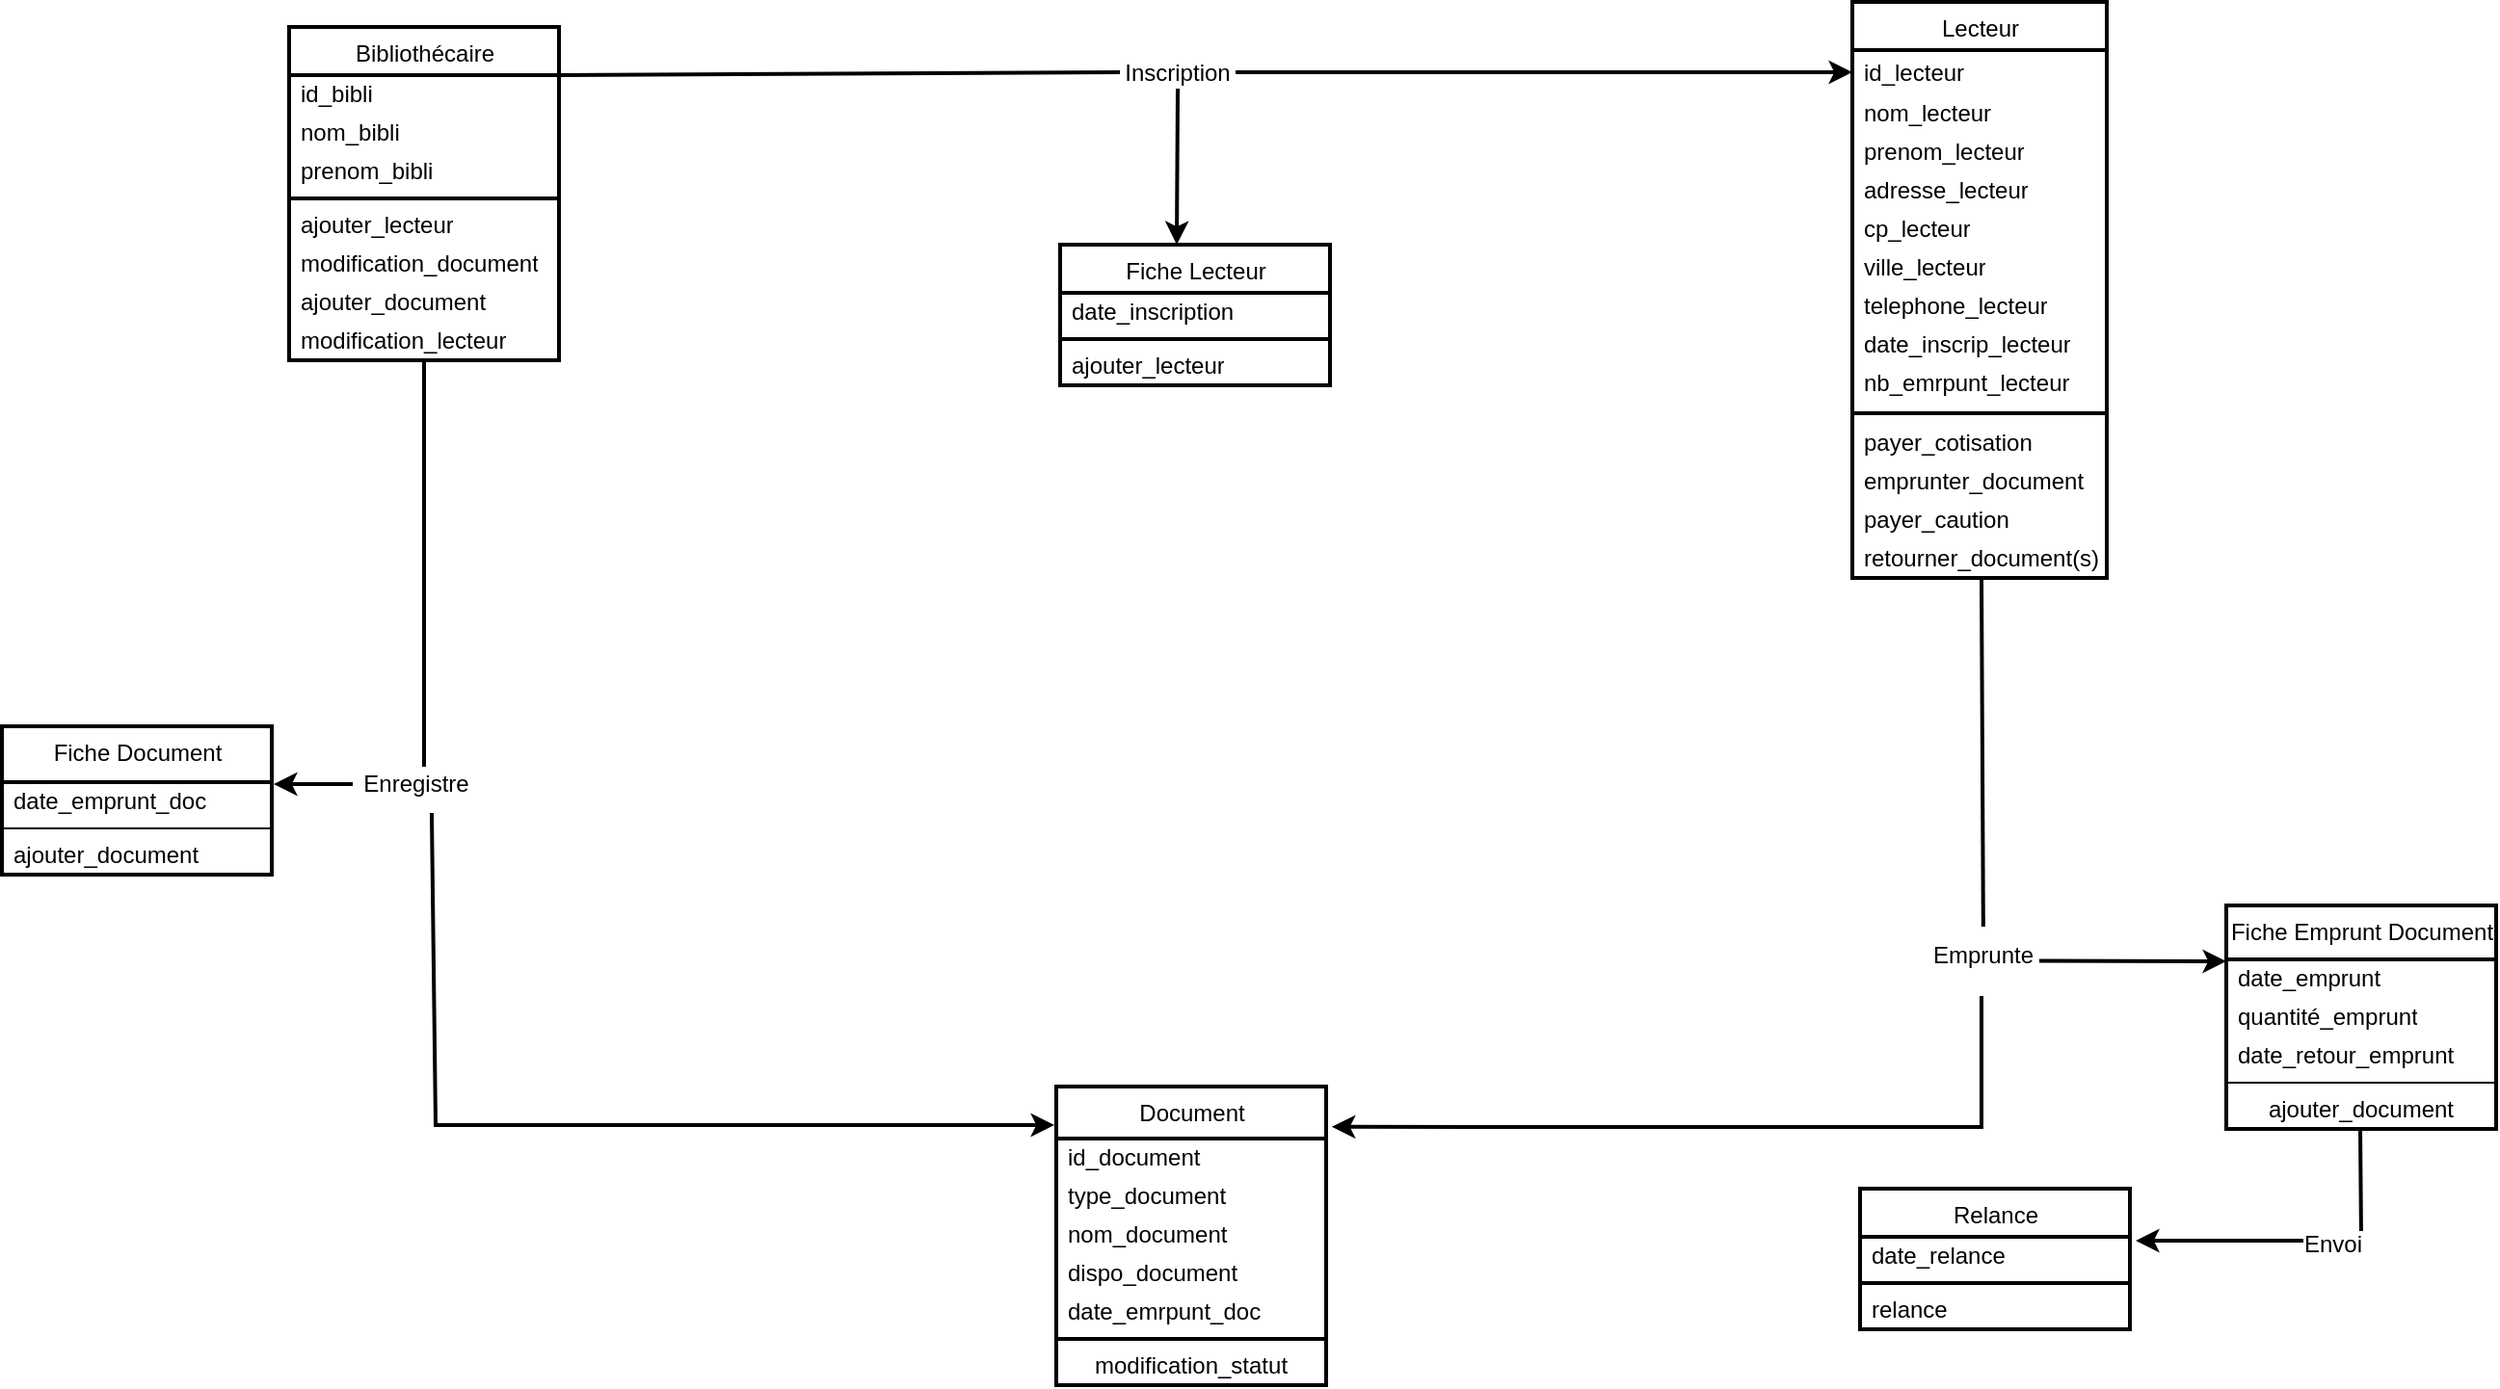 <mxfile version="16.0.2" type="device"><diagram id="MHw6Tzjg7euxAHZ_pd1E" name="Page-1"><mxGraphModel dx="2144" dy="1278" grid="0" gridSize="10" guides="1" tooltips="1" connect="1" arrows="1" fold="1" page="0" pageScale="1" pageWidth="827" pageHeight="1169" math="0" shadow="0"><root><mxCell id="0"/><mxCell id="1" parent="0"/><mxCell id="0GIaUETaIENd1grGVG0T-13" value="Lecteur" style="swimlane;fontStyle=0;align=center;verticalAlign=top;childLayout=stackLayout;horizontal=1;startSize=25;horizontalStack=0;resizeParent=1;resizeParentMax=0;resizeLast=0;collapsible=0;marginBottom=0;html=1;strokeWidth=2;" parent="1" vertex="1"><mxGeometry x="511" y="-56" width="132" height="299" as="geometry"/></mxCell><mxCell id="0GIaUETaIENd1grGVG0T-14" value="id_lecteur" style="text;html=1;strokeColor=none;fillColor=none;align=left;verticalAlign=middle;spacingLeft=4;spacingRight=4;overflow=hidden;rotatable=0;points=[[0,0.5],[1,0.5]];portConstraint=eastwest;strokeWidth=2;" parent="0GIaUETaIENd1grGVG0T-13" vertex="1"><mxGeometry y="25" width="132" height="23" as="geometry"/></mxCell><mxCell id="0GIaUETaIENd1grGVG0T-15" value="nom_lecteur" style="text;html=1;strokeColor=none;fillColor=none;align=left;verticalAlign=middle;spacingLeft=4;spacingRight=4;overflow=hidden;rotatable=0;points=[[0,0.5],[1,0.5]];portConstraint=eastwest;strokeWidth=2;" parent="0GIaUETaIENd1grGVG0T-13" vertex="1"><mxGeometry y="48" width="132" height="20" as="geometry"/></mxCell><mxCell id="0GIaUETaIENd1grGVG0T-16" value="&lt;font color=&quot;#000000&quot;&gt;prenom_lecteur&lt;/font&gt;" style="text;html=1;strokeColor=none;fillColor=none;align=left;verticalAlign=middle;spacingLeft=4;spacingRight=4;overflow=hidden;rotatable=0;points=[[0,0.5],[1,0.5]];portConstraint=eastwest;fontColor=#808080;strokeWidth=2;" parent="0GIaUETaIENd1grGVG0T-13" vertex="1"><mxGeometry y="68" width="132" height="20" as="geometry"/></mxCell><mxCell id="0GIaUETaIENd1grGVG0T-17" value="adresse_lecteur" style="text;html=1;strokeColor=none;fillColor=none;align=left;verticalAlign=middle;spacingLeft=4;spacingRight=4;overflow=hidden;rotatable=0;points=[[0,0.5],[1,0.5]];portConstraint=eastwest;strokeWidth=2;" parent="0GIaUETaIENd1grGVG0T-13" vertex="1"><mxGeometry y="88" width="132" height="20" as="geometry"/></mxCell><mxCell id="0GIaUETaIENd1grGVG0T-22" value="cp_lecteur" style="text;html=1;strokeColor=none;fillColor=none;align=left;verticalAlign=middle;spacingLeft=4;spacingRight=4;overflow=hidden;rotatable=0;points=[[0,0.5],[1,0.5]];portConstraint=eastwest;strokeWidth=2;" parent="0GIaUETaIENd1grGVG0T-13" vertex="1"><mxGeometry y="108" width="132" height="20" as="geometry"/></mxCell><mxCell id="0GIaUETaIENd1grGVG0T-26" value="ville_lecteur" style="text;html=1;strokeColor=none;fillColor=none;align=left;verticalAlign=middle;spacingLeft=4;spacingRight=4;overflow=hidden;rotatable=0;points=[[0,0.5],[1,0.5]];portConstraint=eastwest;strokeWidth=2;" parent="0GIaUETaIENd1grGVG0T-13" vertex="1"><mxGeometry y="128" width="132" height="20" as="geometry"/></mxCell><mxCell id="0GIaUETaIENd1grGVG0T-27" value="telephone_lecteur" style="text;html=1;strokeColor=none;fillColor=none;align=left;verticalAlign=middle;spacingLeft=4;spacingRight=4;overflow=hidden;rotatable=0;points=[[0,0.5],[1,0.5]];portConstraint=eastwest;strokeWidth=2;" parent="0GIaUETaIENd1grGVG0T-13" vertex="1"><mxGeometry y="148" width="132" height="20" as="geometry"/></mxCell><mxCell id="0GIaUETaIENd1grGVG0T-54" value="date_inscrip_lecteur" style="text;html=1;strokeColor=none;fillColor=none;align=left;verticalAlign=middle;spacingLeft=4;spacingRight=4;overflow=hidden;rotatable=0;points=[[0,0.5],[1,0.5]];portConstraint=eastwest;strokeWidth=2;" parent="0GIaUETaIENd1grGVG0T-13" vertex="1"><mxGeometry y="168" width="132" height="20" as="geometry"/></mxCell><mxCell id="0GIaUETaIENd1grGVG0T-56" value="nb_emrpunt_lecteur" style="text;html=1;strokeColor=none;fillColor=none;align=left;verticalAlign=middle;spacingLeft=4;spacingRight=4;overflow=hidden;rotatable=0;points=[[0,0.5],[1,0.5]];portConstraint=eastwest;strokeWidth=2;" parent="0GIaUETaIENd1grGVG0T-13" vertex="1"><mxGeometry y="188" width="132" height="20" as="geometry"/></mxCell><mxCell id="0GIaUETaIENd1grGVG0T-18" value="" style="line;strokeWidth=2;fillColor=none;align=left;verticalAlign=middle;spacingTop=-1;spacingLeft=3;spacingRight=3;rotatable=0;labelPosition=right;points=[];portConstraint=eastwest;" parent="0GIaUETaIENd1grGVG0T-13" vertex="1"><mxGeometry y="208" width="132" height="11" as="geometry"/></mxCell><mxCell id="0GIaUETaIENd1grGVG0T-65" value="payer_cotisation" style="text;html=1;strokeColor=none;fillColor=none;align=left;verticalAlign=middle;spacingLeft=4;spacingRight=4;overflow=hidden;rotatable=0;points=[[0,0.5],[1,0.5]];portConstraint=eastwest;strokeWidth=2;" parent="0GIaUETaIENd1grGVG0T-13" vertex="1"><mxGeometry y="219" width="132" height="20" as="geometry"/></mxCell><mxCell id="0GIaUETaIENd1grGVG0T-67" value="emprunter_document" style="text;html=1;strokeColor=none;fillColor=none;align=left;verticalAlign=middle;spacingLeft=4;spacingRight=4;overflow=hidden;rotatable=0;points=[[0,0.5],[1,0.5]];portConstraint=eastwest;strokeWidth=2;" parent="0GIaUETaIENd1grGVG0T-13" vertex="1"><mxGeometry y="239" width="132" height="20" as="geometry"/></mxCell><mxCell id="0GIaUETaIENd1grGVG0T-68" value="payer_caution" style="text;html=1;strokeColor=none;fillColor=none;align=left;verticalAlign=middle;spacingLeft=4;spacingRight=4;overflow=hidden;rotatable=0;points=[[0,0.5],[1,0.5]];portConstraint=eastwest;strokeWidth=2;" parent="0GIaUETaIENd1grGVG0T-13" vertex="1"><mxGeometry y="259" width="132" height="20" as="geometry"/></mxCell><mxCell id="0GIaUETaIENd1grGVG0T-66" value="retourner_document(s)" style="text;html=1;strokeColor=none;fillColor=none;align=left;verticalAlign=middle;spacingLeft=4;spacingRight=4;overflow=hidden;rotatable=0;points=[[0,0.5],[1,0.5]];portConstraint=eastwest;strokeWidth=2;" parent="0GIaUETaIENd1grGVG0T-13" vertex="1"><mxGeometry y="279" width="132" height="20" as="geometry"/></mxCell><mxCell id="0GIaUETaIENd1grGVG0T-28" value="Bibliothécaire" style="swimlane;fontStyle=0;align=center;verticalAlign=top;childLayout=stackLayout;horizontal=1;startSize=25;horizontalStack=0;resizeParent=1;resizeParentMax=0;resizeLast=0;collapsible=0;marginBottom=0;html=1;fontColor=#000000;strokeWidth=2;" parent="1" vertex="1"><mxGeometry x="-300" y="-43" width="140" height="173" as="geometry"/></mxCell><mxCell id="0GIaUETaIENd1grGVG0T-29" value="id_bibli" style="text;html=1;strokeColor=none;fillColor=none;align=left;verticalAlign=middle;spacingLeft=4;spacingRight=4;overflow=hidden;rotatable=0;points=[[0,0.5],[1,0.5]];portConstraint=eastwest;fontColor=#000000;strokeWidth=2;" parent="0GIaUETaIENd1grGVG0T-28" vertex="1"><mxGeometry y="25" width="140" height="20" as="geometry"/></mxCell><mxCell id="0GIaUETaIENd1grGVG0T-30" value="nom_bibli" style="text;html=1;strokeColor=none;fillColor=none;align=left;verticalAlign=middle;spacingLeft=4;spacingRight=4;overflow=hidden;rotatable=0;points=[[0,0.5],[1,0.5]];portConstraint=eastwest;fontColor=#000000;strokeWidth=2;" parent="0GIaUETaIENd1grGVG0T-28" vertex="1"><mxGeometry y="45" width="140" height="20" as="geometry"/></mxCell><mxCell id="0GIaUETaIENd1grGVG0T-31" value="&lt;font color=&quot;#000000&quot;&gt;prenom_bibli&lt;/font&gt;" style="text;html=1;strokeColor=none;fillColor=none;align=left;verticalAlign=middle;spacingLeft=4;spacingRight=4;overflow=hidden;rotatable=0;points=[[0,0.5],[1,0.5]];portConstraint=eastwest;fontColor=#808080;strokeWidth=2;" parent="0GIaUETaIENd1grGVG0T-28" vertex="1"><mxGeometry y="65" width="140" height="20" as="geometry"/></mxCell><mxCell id="0GIaUETaIENd1grGVG0T-33" value="" style="line;strokeWidth=2;fillColor=none;align=left;verticalAlign=middle;spacingTop=-1;spacingLeft=3;spacingRight=3;rotatable=0;labelPosition=right;points=[];portConstraint=eastwest;fontColor=#000000;" parent="0GIaUETaIENd1grGVG0T-28" vertex="1"><mxGeometry y="85" width="140" height="8" as="geometry"/></mxCell><mxCell id="0GIaUETaIENd1grGVG0T-34" value="ajouter_lecteur" style="text;html=1;strokeColor=none;fillColor=none;align=left;verticalAlign=middle;spacingLeft=4;spacingRight=4;overflow=hidden;rotatable=0;points=[[0,0.5],[1,0.5]];portConstraint=eastwest;fontColor=#000000;strokeWidth=2;" parent="0GIaUETaIENd1grGVG0T-28" vertex="1"><mxGeometry y="93" width="140" height="20" as="geometry"/></mxCell><mxCell id="0GIaUETaIENd1grGVG0T-35" value="modification_document" style="text;html=1;strokeColor=none;fillColor=none;align=left;verticalAlign=middle;spacingLeft=4;spacingRight=4;overflow=hidden;rotatable=0;points=[[0,0.5],[1,0.5]];portConstraint=eastwest;fontColor=#000000;strokeWidth=2;" parent="0GIaUETaIENd1grGVG0T-28" vertex="1"><mxGeometry y="113" width="140" height="20" as="geometry"/></mxCell><mxCell id="0GIaUETaIENd1grGVG0T-69" value="ajouter_document" style="text;html=1;strokeColor=none;fillColor=none;align=left;verticalAlign=middle;spacingLeft=4;spacingRight=4;overflow=hidden;rotatable=0;points=[[0,0.5],[1,0.5]];portConstraint=eastwest;strokeWidth=2;" parent="0GIaUETaIENd1grGVG0T-28" vertex="1"><mxGeometry y="133" width="140" height="20" as="geometry"/></mxCell><mxCell id="0GIaUETaIENd1grGVG0T-55" value="modification_lecteur" style="text;html=1;strokeColor=none;fillColor=none;align=left;verticalAlign=middle;spacingLeft=4;spacingRight=4;overflow=hidden;rotatable=0;points=[[0,0.5],[1,0.5]];portConstraint=eastwest;fontColor=#000000;strokeWidth=2;" parent="0GIaUETaIENd1grGVG0T-28" vertex="1"><mxGeometry y="153" width="140" height="20" as="geometry"/></mxCell><mxCell id="0GIaUETaIENd1grGVG0T-57" value="Fiche Lecteur" style="swimlane;fontStyle=0;align=center;verticalAlign=top;childLayout=stackLayout;horizontal=1;startSize=25;horizontalStack=0;resizeParent=1;resizeParentMax=0;resizeLast=0;collapsible=0;marginBottom=0;html=1;fontColor=#000000;strokeWidth=2;" parent="1" vertex="1"><mxGeometry x="100" y="70" width="140" height="73" as="geometry"/></mxCell><mxCell id="0GIaUETaIENd1grGVG0T-59" value="date_inscription" style="text;html=1;strokeColor=none;fillColor=none;align=left;verticalAlign=middle;spacingLeft=4;spacingRight=4;overflow=hidden;rotatable=0;points=[[0,0.5],[1,0.5]];portConstraint=eastwest;fontColor=#000000;strokeWidth=2;" parent="0GIaUETaIENd1grGVG0T-57" vertex="1"><mxGeometry y="25" width="140" height="20" as="geometry"/></mxCell><mxCell id="0GIaUETaIENd1grGVG0T-62" value="" style="line;strokeWidth=2;fillColor=none;align=left;verticalAlign=middle;spacingTop=-1;spacingLeft=3;spacingRight=3;rotatable=0;labelPosition=right;points=[];portConstraint=eastwest;fontColor=#000000;" parent="0GIaUETaIENd1grGVG0T-57" vertex="1"><mxGeometry y="45" width="140" height="8" as="geometry"/></mxCell><mxCell id="0GIaUETaIENd1grGVG0T-64" value="ajouter_lecteur" style="text;html=1;strokeColor=none;fillColor=none;align=left;verticalAlign=middle;spacingLeft=4;spacingRight=4;overflow=hidden;rotatable=0;points=[[0,0.5],[1,0.5]];portConstraint=eastwest;fontColor=#000000;strokeWidth=2;" parent="0GIaUETaIENd1grGVG0T-57" vertex="1"><mxGeometry y="53" width="140" height="20" as="geometry"/></mxCell><mxCell id="0GIaUETaIENd1grGVG0T-70" value="" style="endArrow=classic;html=1;rounded=0;fontColor=#000000;entryX=0;entryY=0.5;entryDx=0;entryDy=0;strokeWidth=2;startArrow=none;" parent="1" source="0GIaUETaIENd1grGVG0T-71" target="0GIaUETaIENd1grGVG0T-14" edge="1"><mxGeometry width="50" height="50" relative="1" as="geometry"><mxPoint x="-160" y="-18" as="sourcePoint"/><mxPoint x="-22" y="-18" as="targetPoint"/></mxGeometry></mxCell><mxCell id="0GIaUETaIENd1grGVG0T-71" value="Inscription" style="text;html=1;strokeColor=none;fillColor=none;align=center;verticalAlign=middle;whiteSpace=wrap;rounded=0;fontColor=#000000;" parent="1" vertex="1"><mxGeometry x="131" y="-34.5" width="60" height="30" as="geometry"/></mxCell><mxCell id="0GIaUETaIENd1grGVG0T-72" value="" style="endArrow=none;html=1;rounded=0;fontColor=#000000;entryX=0;entryY=0.5;entryDx=0;entryDy=0;strokeWidth=2;" parent="1" target="0GIaUETaIENd1grGVG0T-71" edge="1"><mxGeometry width="50" height="50" relative="1" as="geometry"><mxPoint x="-160" y="-18" as="sourcePoint"/><mxPoint x="511" y="-19.5" as="targetPoint"/></mxGeometry></mxCell><mxCell id="0GIaUETaIENd1grGVG0T-73" value="" style="endArrow=classic;html=1;rounded=0;fontColor=#000000;strokeWidth=2;" parent="1" edge="1"><mxGeometry width="50" height="50" relative="1" as="geometry"><mxPoint x="161" y="-11" as="sourcePoint"/><mxPoint x="160.5" y="70" as="targetPoint"/></mxGeometry></mxCell><mxCell id="0GIaUETaIENd1grGVG0T-74" value="Document" style="swimlane;fontStyle=0;align=center;verticalAlign=top;childLayout=stackLayout;horizontal=1;startSize=27;horizontalStack=0;resizeParent=1;resizeParentMax=0;resizeLast=0;collapsible=0;marginBottom=0;html=1;fontColor=#000000;strokeWidth=2;" parent="1" vertex="1"><mxGeometry x="98" y="507" width="140" height="155" as="geometry"/></mxCell><mxCell id="0GIaUETaIENd1grGVG0T-75" value="id_document" style="text;html=1;strokeColor=none;fillColor=none;align=left;verticalAlign=middle;spacingLeft=4;spacingRight=4;overflow=hidden;rotatable=0;points=[[0,0.5],[1,0.5]];portConstraint=eastwest;fontColor=#000000;strokeWidth=2;" parent="0GIaUETaIENd1grGVG0T-74" vertex="1"><mxGeometry y="27" width="140" height="20" as="geometry"/></mxCell><mxCell id="0GIaUETaIENd1grGVG0T-76" value="type_document" style="text;html=1;strokeColor=none;fillColor=none;align=left;verticalAlign=middle;spacingLeft=4;spacingRight=4;overflow=hidden;rotatable=0;points=[[0,0.5],[1,0.5]];portConstraint=eastwest;fontColor=#000000;strokeWidth=2;" parent="0GIaUETaIENd1grGVG0T-74" vertex="1"><mxGeometry y="47" width="140" height="20" as="geometry"/></mxCell><mxCell id="0GIaUETaIENd1grGVG0T-77" value="&lt;font color=&quot;#000000&quot;&gt;nom_document&lt;/font&gt;" style="text;html=1;strokeColor=none;fillColor=none;align=left;verticalAlign=middle;spacingLeft=4;spacingRight=4;overflow=hidden;rotatable=0;points=[[0,0.5],[1,0.5]];portConstraint=eastwest;fontColor=#808080;strokeWidth=2;" parent="0GIaUETaIENd1grGVG0T-74" vertex="1"><mxGeometry y="67" width="140" height="20" as="geometry"/></mxCell><mxCell id="0GIaUETaIENd1grGVG0T-78" value="dispo_document" style="text;html=1;strokeColor=none;fillColor=none;align=left;verticalAlign=middle;spacingLeft=4;spacingRight=4;overflow=hidden;rotatable=0;points=[[0,0.5],[1,0.5]];portConstraint=eastwest;fontColor=#000000;strokeWidth=2;" parent="0GIaUETaIENd1grGVG0T-74" vertex="1"><mxGeometry y="87" width="140" height="20" as="geometry"/></mxCell><mxCell id="0GIaUETaIENd1grGVG0T-82" value="date_emrpunt_doc" style="text;html=1;strokeColor=none;fillColor=none;align=left;verticalAlign=middle;spacingLeft=4;spacingRight=4;overflow=hidden;rotatable=0;points=[[0,0.5],[1,0.5]];portConstraint=eastwest;fontColor=#000000;strokeWidth=2;" parent="0GIaUETaIENd1grGVG0T-74" vertex="1"><mxGeometry y="107" width="140" height="20" as="geometry"/></mxCell><mxCell id="0GIaUETaIENd1grGVG0T-79" value="" style="line;strokeWidth=2;fillColor=none;align=left;verticalAlign=middle;spacingTop=-1;spacingLeft=3;spacingRight=3;rotatable=0;labelPosition=right;points=[];portConstraint=eastwest;fontColor=#000000;" parent="0GIaUETaIENd1grGVG0T-74" vertex="1"><mxGeometry y="127" width="140" height="8" as="geometry"/></mxCell><mxCell id="0GIaUETaIENd1grGVG0T-80" value="modification_statut" style="text;html=1;strokeColor=none;fillColor=none;align=center;verticalAlign=middle;spacingLeft=4;spacingRight=4;overflow=hidden;rotatable=0;points=[[0,0.5],[1,0.5]];portConstraint=eastwest;fontColor=#000000;strokeWidth=2;" parent="0GIaUETaIENd1grGVG0T-74" vertex="1"><mxGeometry y="135" width="140" height="20" as="geometry"/></mxCell><mxCell id="0GIaUETaIENd1grGVG0T-83" value="" style="endArrow=classic;html=1;rounded=0;fontColor=#000000;strokeWidth=2;entryX=-0.007;entryY=0.129;entryDx=0;entryDy=0;entryPerimeter=0;startArrow=none;exitX=0.633;exitY=1;exitDx=0;exitDy=0;exitPerimeter=0;" parent="1" source="0GIaUETaIENd1grGVG0T-88" target="0GIaUETaIENd1grGVG0T-74" edge="1"><mxGeometry width="50" height="50" relative="1" as="geometry"><mxPoint x="-224" y="373" as="sourcePoint"/><mxPoint x="78" y="462" as="targetPoint"/><Array as="points"><mxPoint x="-224" y="527"/></Array></mxGeometry></mxCell><mxCell id="0GIaUETaIENd1grGVG0T-84" value="" style="endArrow=classic;html=1;rounded=0;fontColor=#000000;strokeWidth=2;entryX=1.021;entryY=0.135;entryDx=0;entryDy=0;entryPerimeter=0;startArrow=none;" parent="1" target="0GIaUETaIENd1grGVG0T-74" edge="1"><mxGeometry width="50" height="50" relative="1" as="geometry"><mxPoint x="578" y="460" as="sourcePoint"/><mxPoint x="566" y="579" as="targetPoint"/><Array as="points"><mxPoint x="578" y="528"/></Array></mxGeometry></mxCell><mxCell id="0GIaUETaIENd1grGVG0T-85" value="Emprunte" style="text;html=1;strokeColor=none;fillColor=none;align=center;verticalAlign=middle;whiteSpace=wrap;rounded=0;fontColor=#000000;" parent="1" vertex="1"><mxGeometry x="549" y="424" width="60" height="30" as="geometry"/></mxCell><mxCell id="0GIaUETaIENd1grGVG0T-87" value="" style="endArrow=none;html=1;rounded=0;fontColor=#000000;strokeWidth=2;" parent="1" target="0GIaUETaIENd1grGVG0T-85" edge="1"><mxGeometry width="50" height="50" relative="1" as="geometry"><mxPoint x="578" y="243" as="sourcePoint"/><mxPoint x="240.94" y="527.925" as="targetPoint"/><Array as="points"/></mxGeometry></mxCell><mxCell id="0GIaUETaIENd1grGVG0T-88" value="Enregistre" style="text;html=1;strokeColor=none;fillColor=none;align=center;verticalAlign=middle;whiteSpace=wrap;rounded=0;fontColor=#000000;" parent="1" vertex="1"><mxGeometry x="-264" y="335" width="60" height="30" as="geometry"/></mxCell><mxCell id="0GIaUETaIENd1grGVG0T-89" value="" style="endArrow=none;html=1;rounded=0;fontColor=#000000;strokeWidth=2;exitX=0.5;exitY=1;exitDx=0;exitDy=0;" parent="1" source="0GIaUETaIENd1grGVG0T-28" edge="1"><mxGeometry width="50" height="50" relative="1" as="geometry"><mxPoint x="-230" y="130" as="sourcePoint"/><mxPoint x="-230" y="341" as="targetPoint"/><Array as="points"/></mxGeometry></mxCell><mxCell id="0GIaUETaIENd1grGVG0T-90" value="Fiche Document" style="swimlane;fontStyle=0;align=center;verticalAlign=top;childLayout=stackLayout;horizontal=1;startSize=29;horizontalStack=0;resizeParent=1;resizeParentMax=0;resizeLast=0;collapsible=0;marginBottom=0;html=1;fontColor=#000000;strokeWidth=2;" parent="1" vertex="1"><mxGeometry x="-449" y="320" width="140" height="77" as="geometry"/></mxCell><mxCell id="0GIaUETaIENd1grGVG0T-91" value="date_emprunt_doc" style="text;html=1;strokeColor=none;fillColor=none;align=left;verticalAlign=middle;spacingLeft=4;spacingRight=4;overflow=hidden;rotatable=0;points=[[0,0.5],[1,0.5]];portConstraint=eastwest;fontColor=#000000;" parent="0GIaUETaIENd1grGVG0T-90" vertex="1"><mxGeometry y="29" width="140" height="20" as="geometry"/></mxCell><mxCell id="0GIaUETaIENd1grGVG0T-95" value="" style="line;strokeWidth=1;fillColor=none;align=left;verticalAlign=middle;spacingTop=-1;spacingLeft=3;spacingRight=3;rotatable=0;labelPosition=right;points=[];portConstraint=eastwest;fontColor=#000000;" parent="0GIaUETaIENd1grGVG0T-90" vertex="1"><mxGeometry y="49" width="140" height="8" as="geometry"/></mxCell><mxCell id="0GIaUETaIENd1grGVG0T-97" value="ajouter_document" style="text;html=1;strokeColor=none;fillColor=none;align=left;verticalAlign=middle;spacingLeft=4;spacingRight=4;overflow=hidden;rotatable=0;points=[[0,0.5],[1,0.5]];portConstraint=eastwest;fontColor=#000000;" parent="0GIaUETaIENd1grGVG0T-90" vertex="1"><mxGeometry y="57" width="140" height="20" as="geometry"/></mxCell><mxCell id="0GIaUETaIENd1grGVG0T-98" value="" style="endArrow=classic;html=1;rounded=0;fontColor=#000000;strokeWidth=2;" parent="1" edge="1"><mxGeometry width="50" height="50" relative="1" as="geometry"><mxPoint x="-267" y="350" as="sourcePoint"/><mxPoint x="-308" y="350" as="targetPoint"/></mxGeometry></mxCell><mxCell id="0GIaUETaIENd1grGVG0T-99" value="Fiche Emprunt Document" style="swimlane;fontStyle=0;align=center;verticalAlign=top;childLayout=stackLayout;horizontal=1;startSize=28;horizontalStack=0;resizeParent=1;resizeParentMax=0;resizeLast=0;collapsible=0;marginBottom=0;html=1;fontColor=#000000;strokeWidth=2;" parent="1" vertex="1"><mxGeometry x="705" y="413" width="140" height="116" as="geometry"/></mxCell><mxCell id="0GIaUETaIENd1grGVG0T-100" value="date_emprunt" style="text;html=1;strokeColor=none;fillColor=none;align=left;verticalAlign=middle;spacingLeft=4;spacingRight=4;overflow=hidden;rotatable=0;points=[[0,0.5],[1,0.5]];portConstraint=eastwest;fontColor=#000000;" parent="0GIaUETaIENd1grGVG0T-99" vertex="1"><mxGeometry y="28" width="140" height="20" as="geometry"/></mxCell><mxCell id="0GIaUETaIENd1grGVG0T-101" value="quantité_emprunt" style="text;html=1;strokeColor=none;fillColor=none;align=left;verticalAlign=middle;spacingLeft=4;spacingRight=4;overflow=hidden;rotatable=0;points=[[0,0.5],[1,0.5]];portConstraint=eastwest;fontColor=#000000;" parent="0GIaUETaIENd1grGVG0T-99" vertex="1"><mxGeometry y="48" width="140" height="20" as="geometry"/></mxCell><mxCell id="EolRZ8k7wVRy1_mDB3pX-12" value="date_retour_emprunt" style="text;html=1;strokeColor=none;fillColor=none;align=left;verticalAlign=middle;spacingLeft=4;spacingRight=4;overflow=hidden;rotatable=0;points=[[0,0.5],[1,0.5]];portConstraint=eastwest;fontColor=#000000;" vertex="1" parent="0GIaUETaIENd1grGVG0T-99"><mxGeometry y="68" width="140" height="20" as="geometry"/></mxCell><mxCell id="0GIaUETaIENd1grGVG0T-104" value="" style="line;strokeWidth=1;fillColor=none;align=left;verticalAlign=middle;spacingTop=-1;spacingLeft=3;spacingRight=3;rotatable=0;labelPosition=right;points=[];portConstraint=eastwest;fontColor=#000000;" parent="0GIaUETaIENd1grGVG0T-99" vertex="1"><mxGeometry y="88" width="140" height="8" as="geometry"/></mxCell><mxCell id="0GIaUETaIENd1grGVG0T-105" value="ajouter_document" style="text;html=1;strokeColor=none;fillColor=none;align=center;verticalAlign=middle;spacingLeft=4;spacingRight=4;overflow=hidden;rotatable=0;points=[[0,0.5],[1,0.5]];portConstraint=eastwest;fontColor=#000000;" parent="0GIaUETaIENd1grGVG0T-99" vertex="1"><mxGeometry y="96" width="140" height="20" as="geometry"/></mxCell><mxCell id="0GIaUETaIENd1grGVG0T-107" value="" style="endArrow=classic;html=1;rounded=0;fontColor=#000000;strokeWidth=2;entryX=0;entryY=0.25;entryDx=0;entryDy=0;exitX=0.983;exitY=0.592;exitDx=0;exitDy=0;exitPerimeter=0;" parent="1" source="0GIaUETaIENd1grGVG0T-85" target="0GIaUETaIENd1grGVG0T-99" edge="1"><mxGeometry width="50" height="50" relative="1" as="geometry"><mxPoint x="613" y="436" as="sourcePoint"/><mxPoint x="695" y="443" as="targetPoint"/></mxGeometry></mxCell><mxCell id="EolRZ8k7wVRy1_mDB3pX-13" value="" style="endArrow=classic;html=1;rounded=0;fontColor=#000000;strokeWidth=2;exitX=0.983;exitY=0.592;exitDx=0;exitDy=0;exitPerimeter=0;" edge="1" parent="1"><mxGeometry width="50" height="50" relative="1" as="geometry"><mxPoint x="774.5" y="529" as="sourcePoint"/><mxPoint x="658" y="587" as="targetPoint"/><Array as="points"><mxPoint x="775" y="587"/></Array></mxGeometry></mxCell><mxCell id="EolRZ8k7wVRy1_mDB3pX-26" value="&lt;font style=&quot;font-size: 12px&quot;&gt;Envoi&lt;/font&gt;" style="edgeLabel;html=1;align=center;verticalAlign=middle;resizable=0;points=[];" vertex="1" connectable="0" parent="EolRZ8k7wVRy1_mDB3pX-13"><mxGeometry x="-0.166" y="2" relative="1" as="geometry"><mxPoint as="offset"/></mxGeometry></mxCell><mxCell id="EolRZ8k7wVRy1_mDB3pX-14" value="Relance" style="swimlane;fontStyle=0;align=center;verticalAlign=top;childLayout=stackLayout;horizontal=1;startSize=25;horizontalStack=0;resizeParent=1;resizeParentMax=0;resizeLast=0;collapsible=0;marginBottom=0;html=1;strokeWidth=2;" vertex="1" parent="1"><mxGeometry x="515" y="560" width="140" height="73" as="geometry"/></mxCell><mxCell id="EolRZ8k7wVRy1_mDB3pX-15" value="date_relance" style="text;html=1;strokeColor=none;fillColor=none;align=left;verticalAlign=middle;spacingLeft=4;spacingRight=4;overflow=hidden;rotatable=0;points=[[0,0.5],[1,0.5]];portConstraint=eastwest;strokeWidth=2;" vertex="1" parent="EolRZ8k7wVRy1_mDB3pX-14"><mxGeometry y="25" width="140" height="20" as="geometry"/></mxCell><mxCell id="EolRZ8k7wVRy1_mDB3pX-19" value="" style="line;strokeWidth=2;fillColor=none;align=left;verticalAlign=middle;spacingTop=-1;spacingLeft=3;spacingRight=3;rotatable=0;labelPosition=right;points=[];portConstraint=eastwest;" vertex="1" parent="EolRZ8k7wVRy1_mDB3pX-14"><mxGeometry y="45" width="140" height="8" as="geometry"/></mxCell><mxCell id="EolRZ8k7wVRy1_mDB3pX-21" value="relance" style="text;html=1;strokeColor=none;fillColor=none;align=left;verticalAlign=middle;spacingLeft=4;spacingRight=4;overflow=hidden;rotatable=0;points=[[0,0.5],[1,0.5]];portConstraint=eastwest;strokeWidth=2;" vertex="1" parent="EolRZ8k7wVRy1_mDB3pX-14"><mxGeometry y="53" width="140" height="20" as="geometry"/></mxCell></root></mxGraphModel></diagram></mxfile>
